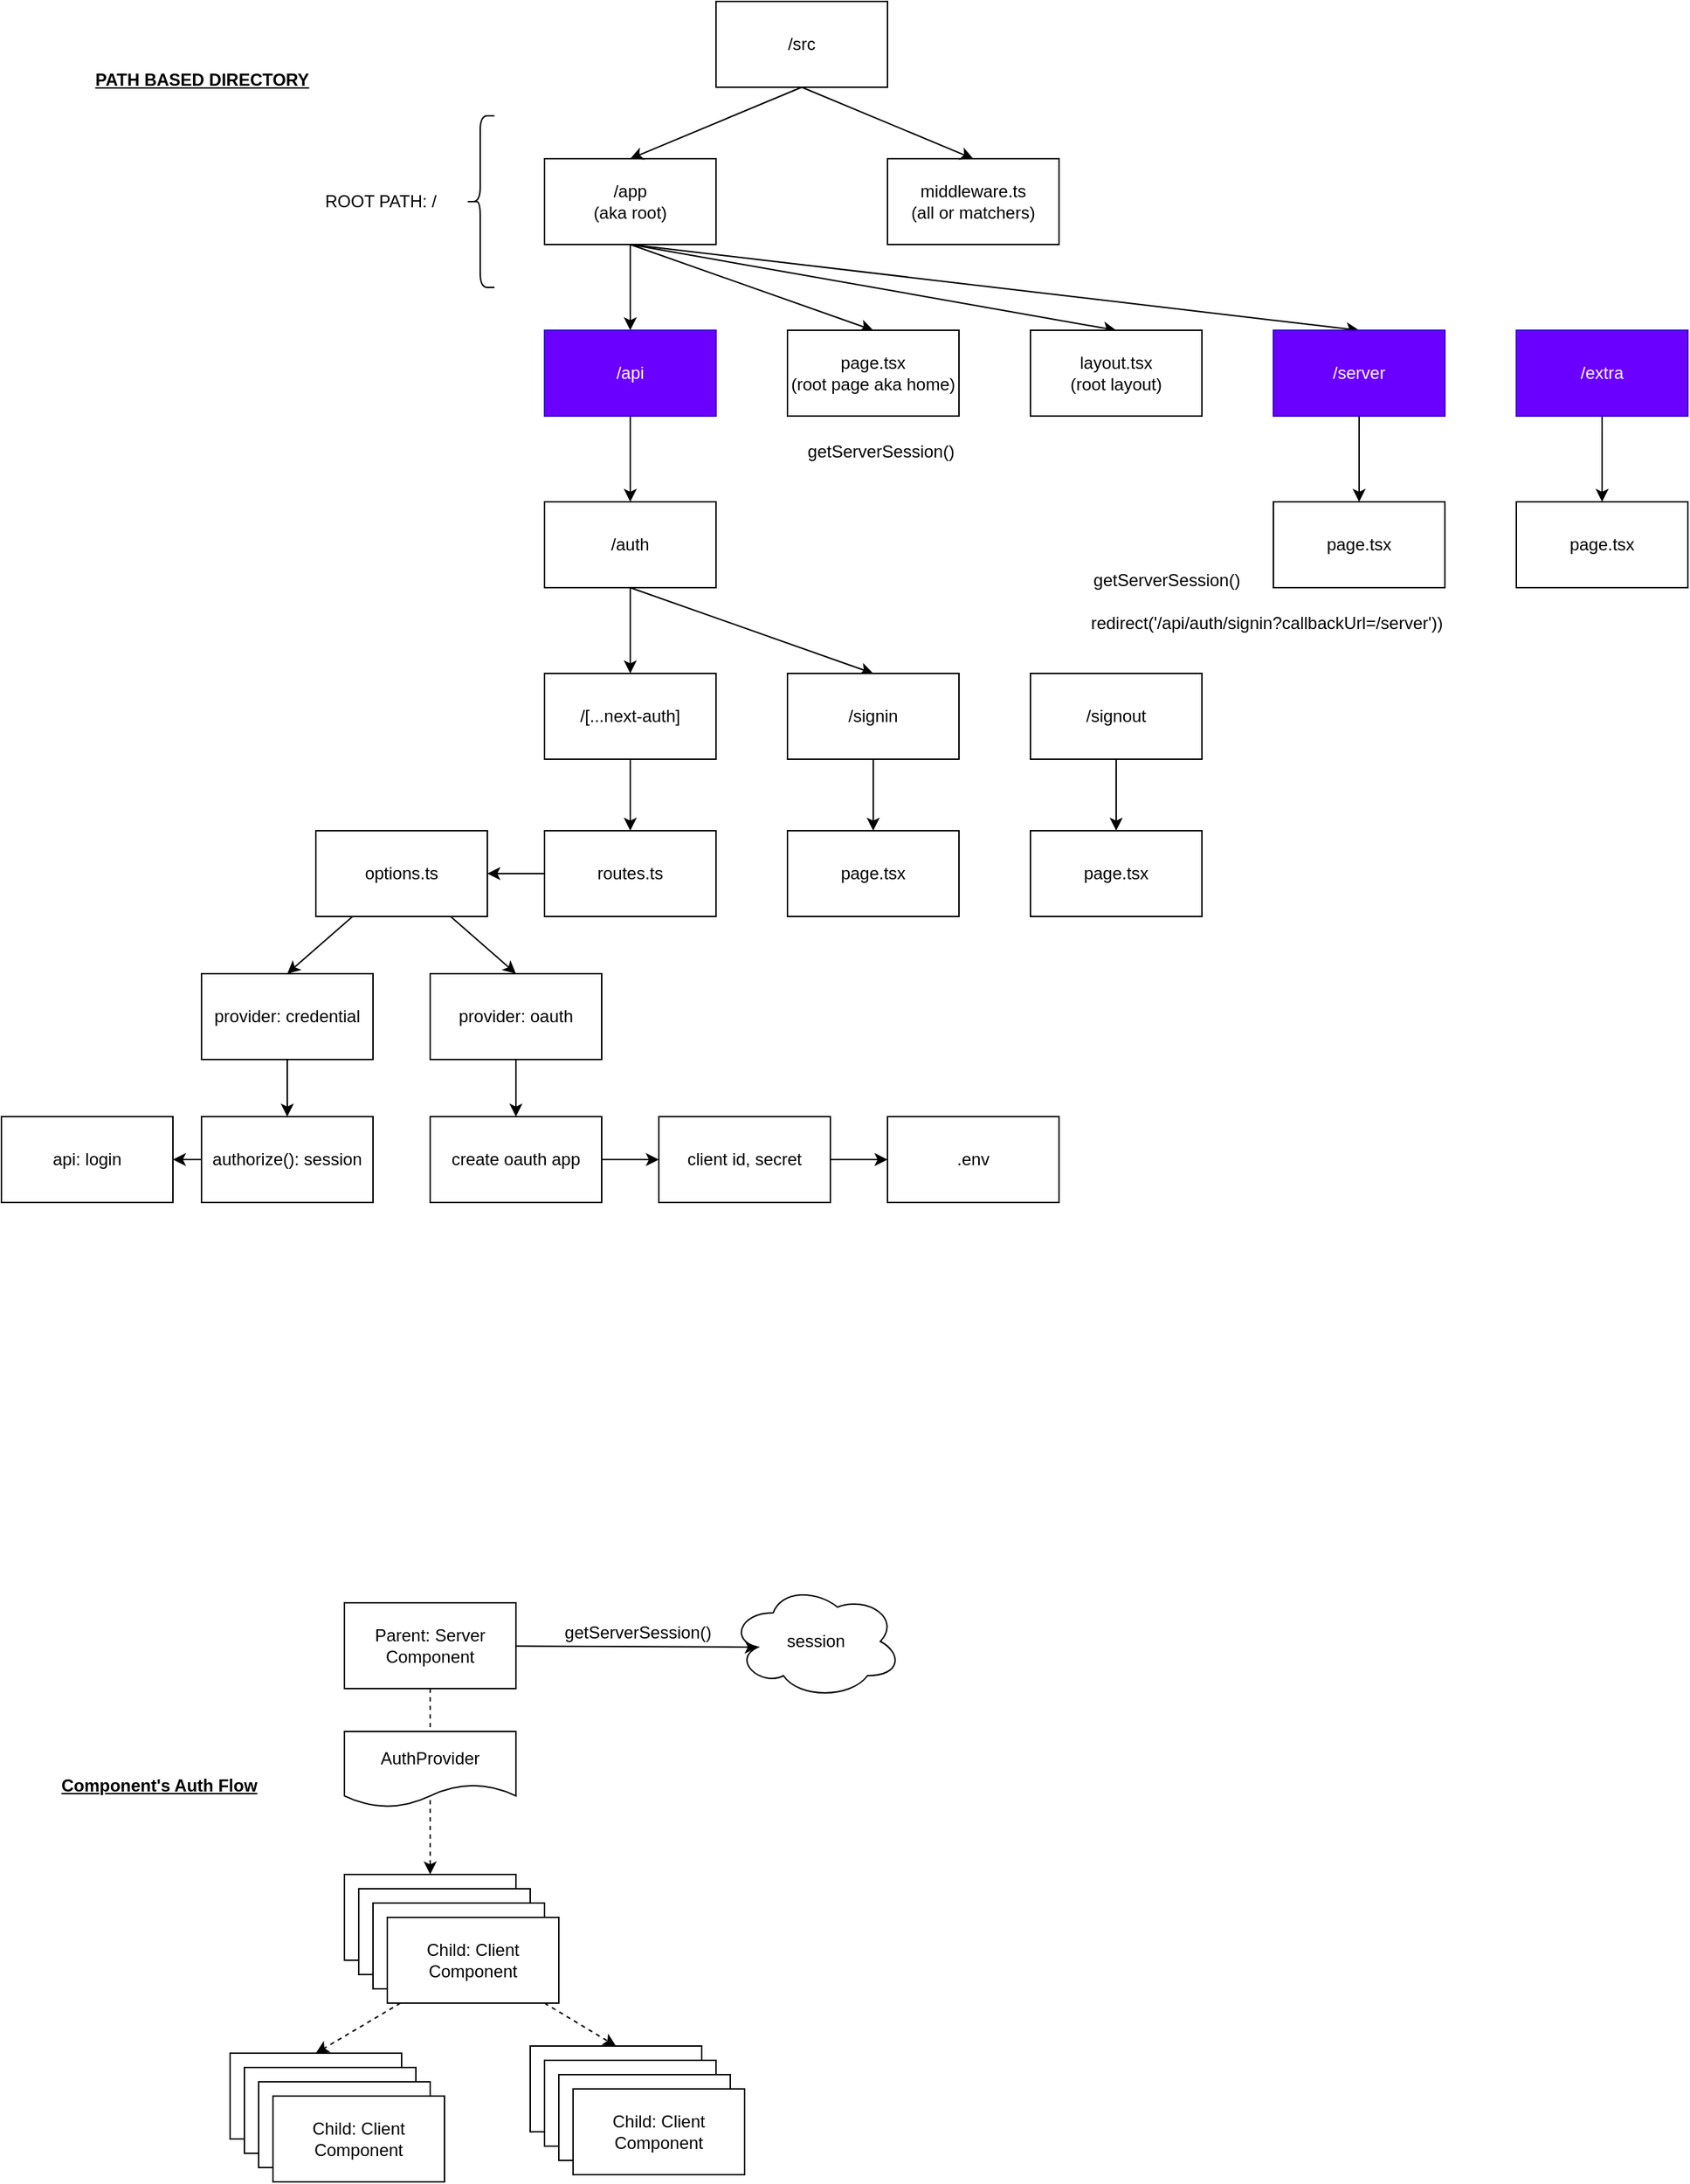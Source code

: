 <mxfile>
    <diagram id="oJe3dtEBABIRAihNMSXG" name="Page-1">
        <mxGraphModel dx="743" dy="522" grid="1" gridSize="10" guides="1" tooltips="1" connect="1" arrows="1" fold="1" page="1" pageScale="1" pageWidth="850" pageHeight="1100" math="0" shadow="0">
            <root>
                <mxCell id="0"/>
                <mxCell id="1" parent="0"/>
                <mxCell id="10" style="edgeStyle=none;html=1;" parent="1" source="2" target="3" edge="1">
                    <mxGeometry relative="1" as="geometry"/>
                </mxCell>
                <mxCell id="37" style="edgeStyle=none;html=1;entryX=0.5;entryY=0;entryDx=0;entryDy=0;exitX=0.5;exitY=1;exitDx=0;exitDy=0;" parent="1" source="2" target="26" edge="1">
                    <mxGeometry relative="1" as="geometry"/>
                </mxCell>
                <mxCell id="38" style="edgeStyle=none;html=1;exitX=0.5;exitY=1;exitDx=0;exitDy=0;entryX=0.5;entryY=0;entryDx=0;entryDy=0;" parent="1" source="2" target="27" edge="1">
                    <mxGeometry relative="1" as="geometry"/>
                </mxCell>
                <mxCell id="43" style="edgeStyle=none;html=1;exitX=0.5;exitY=1;exitDx=0;exitDy=0;entryX=0.5;entryY=0;entryDx=0;entryDy=0;" edge="1" parent="1" source="2" target="42">
                    <mxGeometry relative="1" as="geometry"/>
                </mxCell>
                <mxCell id="2" value="/app&lt;br&gt;(aka root)" style="rounded=0;whiteSpace=wrap;html=1;fontStyle=0;" parent="1" vertex="1">
                    <mxGeometry x="380" y="140" width="120" height="60" as="geometry"/>
                </mxCell>
                <mxCell id="11" style="edgeStyle=none;html=1;entryX=0.5;entryY=0;entryDx=0;entryDy=0;" parent="1" source="3" target="4" edge="1">
                    <mxGeometry relative="1" as="geometry"/>
                </mxCell>
                <mxCell id="3" value="/api" style="rounded=0;whiteSpace=wrap;html=1;fontStyle=0;fillColor=#6a00ff;fontColor=#ffffff;strokeColor=#3700CC;" parent="1" vertex="1">
                    <mxGeometry x="380" y="260" width="120" height="60" as="geometry"/>
                </mxCell>
                <mxCell id="12" style="edgeStyle=none;html=1;" parent="1" source="4" target="5" edge="1">
                    <mxGeometry relative="1" as="geometry"/>
                </mxCell>
                <mxCell id="52" style="edgeStyle=none;html=1;entryX=0.5;entryY=0;entryDx=0;entryDy=0;exitX=0.5;exitY=1;exitDx=0;exitDy=0;" edge="1" parent="1" source="4" target="49">
                    <mxGeometry relative="1" as="geometry"/>
                </mxCell>
                <mxCell id="4" value="/auth" style="rounded=0;whiteSpace=wrap;html=1;fontStyle=0" parent="1" vertex="1">
                    <mxGeometry x="380" y="380" width="120" height="60" as="geometry"/>
                </mxCell>
                <mxCell id="13" style="edgeStyle=none;html=1;exitX=0.5;exitY=1;exitDx=0;exitDy=0;entryX=0.5;entryY=0;entryDx=0;entryDy=0;" parent="1" source="5" target="7" edge="1">
                    <mxGeometry relative="1" as="geometry"/>
                </mxCell>
                <mxCell id="5" value="/[...next-auth]" style="rounded=0;whiteSpace=wrap;html=1;fontStyle=0" parent="1" vertex="1">
                    <mxGeometry x="380" y="500" width="120" height="60" as="geometry"/>
                </mxCell>
                <mxCell id="17" style="edgeStyle=none;html=1;entryX=0.5;entryY=0;entryDx=0;entryDy=0;" parent="1" source="6" target="14" edge="1">
                    <mxGeometry relative="1" as="geometry"/>
                </mxCell>
                <mxCell id="18" style="edgeStyle=none;html=1;entryX=0.5;entryY=0;entryDx=0;entryDy=0;" parent="1" source="6" target="15" edge="1">
                    <mxGeometry relative="1" as="geometry"/>
                </mxCell>
                <mxCell id="6" value="options.ts" style="rounded=0;whiteSpace=wrap;html=1;fontStyle=0" parent="1" vertex="1">
                    <mxGeometry x="220" y="610" width="120" height="60" as="geometry"/>
                </mxCell>
                <mxCell id="9" style="edgeStyle=none;html=1;entryX=1;entryY=0.5;entryDx=0;entryDy=0;" parent="1" source="7" target="6" edge="1">
                    <mxGeometry relative="1" as="geometry"/>
                </mxCell>
                <mxCell id="7" value="routes.ts" style="rounded=0;whiteSpace=wrap;html=1;fontStyle=0" parent="1" vertex="1">
                    <mxGeometry x="380" y="610" width="120" height="60" as="geometry"/>
                </mxCell>
                <mxCell id="25" style="edgeStyle=none;html=1;entryX=0.5;entryY=0;entryDx=0;entryDy=0;" parent="1" source="14" target="16" edge="1">
                    <mxGeometry relative="1" as="geometry"/>
                </mxCell>
                <mxCell id="14" value="provider: credential" style="rounded=0;whiteSpace=wrap;html=1;fontStyle=0" parent="1" vertex="1">
                    <mxGeometry x="140" y="710" width="120" height="60" as="geometry"/>
                </mxCell>
                <mxCell id="24" style="edgeStyle=none;html=1;entryX=0.5;entryY=0;entryDx=0;entryDy=0;" parent="1" source="15" target="19" edge="1">
                    <mxGeometry relative="1" as="geometry"/>
                </mxCell>
                <mxCell id="15" value="provider: oauth" style="rounded=0;whiteSpace=wrap;html=1;fontStyle=0" parent="1" vertex="1">
                    <mxGeometry x="300" y="710" width="120" height="60" as="geometry"/>
                </mxCell>
                <mxCell id="30" style="edgeStyle=none;html=1;exitX=0;exitY=0.5;exitDx=0;exitDy=0;entryX=1;entryY=0.5;entryDx=0;entryDy=0;" parent="1" source="16" target="29" edge="1">
                    <mxGeometry relative="1" as="geometry"/>
                </mxCell>
                <mxCell id="16" value="authorize(): session" style="rounded=0;whiteSpace=wrap;html=1;fontStyle=0" parent="1" vertex="1">
                    <mxGeometry x="140" y="810" width="120" height="60" as="geometry"/>
                </mxCell>
                <mxCell id="22" style="edgeStyle=none;html=1;entryX=0;entryY=0.5;entryDx=0;entryDy=0;" parent="1" source="19" target="20" edge="1">
                    <mxGeometry relative="1" as="geometry"/>
                </mxCell>
                <mxCell id="19" value="create oauth app" style="rounded=0;whiteSpace=wrap;html=1;fontStyle=0" parent="1" vertex="1">
                    <mxGeometry x="300" y="810" width="120" height="60" as="geometry"/>
                </mxCell>
                <mxCell id="23" style="edgeStyle=none;html=1;" parent="1" source="20" target="21" edge="1">
                    <mxGeometry relative="1" as="geometry"/>
                </mxCell>
                <mxCell id="20" value="client id, secret" style="rounded=0;whiteSpace=wrap;html=1;fontStyle=0" parent="1" vertex="1">
                    <mxGeometry x="460" y="810" width="120" height="60" as="geometry"/>
                </mxCell>
                <mxCell id="21" value=".env" style="rounded=0;whiteSpace=wrap;html=1;fontStyle=0" parent="1" vertex="1">
                    <mxGeometry x="620" y="810" width="120" height="60" as="geometry"/>
                </mxCell>
                <mxCell id="26" value="page.tsx&lt;br&gt;(root page aka home)" style="rounded=0;whiteSpace=wrap;html=1;fontStyle=0" parent="1" vertex="1">
                    <mxGeometry x="550" y="260" width="120" height="60" as="geometry"/>
                </mxCell>
                <mxCell id="27" value="layout.tsx&lt;br&gt;(root layout)" style="rounded=0;whiteSpace=wrap;html=1;fontStyle=0" parent="1" vertex="1">
                    <mxGeometry x="720" y="260" width="120" height="60" as="geometry"/>
                </mxCell>
                <mxCell id="29" value="api: login" style="rounded=0;whiteSpace=wrap;html=1;fontStyle=0" parent="1" vertex="1">
                    <mxGeometry y="810" width="120" height="60" as="geometry"/>
                </mxCell>
                <mxCell id="31" value="middleware.ts&lt;br&gt;(all or matchers)" style="rounded=0;whiteSpace=wrap;html=1;fontStyle=0" parent="1" vertex="1">
                    <mxGeometry x="620" y="140" width="120" height="60" as="geometry"/>
                </mxCell>
                <mxCell id="35" style="edgeStyle=none;html=1;entryX=0.5;entryY=0;entryDx=0;entryDy=0;exitX=0.5;exitY=1;exitDx=0;exitDy=0;" parent="1" source="34" target="2" edge="1">
                    <mxGeometry relative="1" as="geometry"/>
                </mxCell>
                <mxCell id="36" style="edgeStyle=none;html=1;entryX=0.5;entryY=0;entryDx=0;entryDy=0;exitX=0.5;exitY=1;exitDx=0;exitDy=0;" parent="1" source="34" target="31" edge="1">
                    <mxGeometry relative="1" as="geometry"/>
                </mxCell>
                <mxCell id="34" value="/src" style="rounded=0;whiteSpace=wrap;html=1;fontStyle=0" parent="1" vertex="1">
                    <mxGeometry x="500" y="30" width="120" height="60" as="geometry"/>
                </mxCell>
                <mxCell id="39" value="" style="shape=curlyBracket;whiteSpace=wrap;html=1;rounded=1;labelPosition=left;verticalLabelPosition=middle;align=right;verticalAlign=middle;" parent="1" vertex="1">
                    <mxGeometry x="325" y="110" width="20" height="120" as="geometry"/>
                </mxCell>
                <mxCell id="40" value="ROOT PATH: /" style="text;html=1;align=center;verticalAlign=middle;resizable=0;points=[];autosize=1;strokeColor=none;fillColor=none;" parent="1" vertex="1">
                    <mxGeometry x="215" y="155" width="100" height="30" as="geometry"/>
                </mxCell>
                <mxCell id="41" value="getServerSession()" style="text;html=1;align=center;verticalAlign=middle;resizable=0;points=[];autosize=1;strokeColor=none;fillColor=none;" vertex="1" parent="1">
                    <mxGeometry x="550" y="330" width="130" height="30" as="geometry"/>
                </mxCell>
                <mxCell id="46" style="edgeStyle=none;html=1;entryX=0.5;entryY=0;entryDx=0;entryDy=0;" edge="1" parent="1" source="42" target="44">
                    <mxGeometry relative="1" as="geometry"/>
                </mxCell>
                <mxCell id="42" value="/server" style="rounded=0;whiteSpace=wrap;html=1;fontStyle=0;fillColor=#6a00ff;fontColor=#ffffff;strokeColor=#3700CC;" vertex="1" parent="1">
                    <mxGeometry x="890" y="260" width="120" height="60" as="geometry"/>
                </mxCell>
                <mxCell id="44" value="page.tsx" style="rounded=0;whiteSpace=wrap;html=1;fontStyle=0" vertex="1" parent="1">
                    <mxGeometry x="890" y="380" width="120" height="60" as="geometry"/>
                </mxCell>
                <mxCell id="47" value="redirect('/api/auth/signin?callbackUrl=/server'))" style="text;html=1;align=center;verticalAlign=middle;resizable=0;points=[];autosize=1;strokeColor=none;fillColor=none;" vertex="1" parent="1">
                    <mxGeometry x="750" y="450" width="270" height="30" as="geometry"/>
                </mxCell>
                <mxCell id="48" value="getServerSession()" style="text;html=1;align=center;verticalAlign=middle;resizable=0;points=[];autosize=1;strokeColor=none;fillColor=none;" vertex="1" parent="1">
                    <mxGeometry x="750" y="420" width="130" height="30" as="geometry"/>
                </mxCell>
                <mxCell id="51" style="edgeStyle=none;html=1;entryX=0.5;entryY=0;entryDx=0;entryDy=0;" edge="1" parent="1" source="49" target="50">
                    <mxGeometry relative="1" as="geometry"/>
                </mxCell>
                <mxCell id="49" value="/signin" style="rounded=0;whiteSpace=wrap;html=1;fontStyle=0" vertex="1" parent="1">
                    <mxGeometry x="550" y="500" width="120" height="60" as="geometry"/>
                </mxCell>
                <mxCell id="50" value="page.tsx" style="rounded=0;whiteSpace=wrap;html=1;fontStyle=0" vertex="1" parent="1">
                    <mxGeometry x="550" y="610" width="120" height="60" as="geometry"/>
                </mxCell>
                <mxCell id="55" style="edgeStyle=none;html=1;" edge="1" parent="1" source="53" target="54">
                    <mxGeometry relative="1" as="geometry"/>
                </mxCell>
                <mxCell id="53" value="/extra" style="rounded=0;whiteSpace=wrap;html=1;fontStyle=0;fillColor=#6a00ff;fontColor=#ffffff;strokeColor=#3700CC;" vertex="1" parent="1">
                    <mxGeometry x="1060" y="260" width="120" height="60" as="geometry"/>
                </mxCell>
                <mxCell id="54" value="page.tsx" style="rounded=0;whiteSpace=wrap;html=1;fontStyle=0" vertex="1" parent="1">
                    <mxGeometry x="1060" y="380" width="120" height="60" as="geometry"/>
                </mxCell>
                <mxCell id="58" style="edgeStyle=none;html=1;exitX=0.5;exitY=1;exitDx=0;exitDy=0;entryX=0.5;entryY=0;entryDx=0;entryDy=0;" edge="1" parent="1" source="56" target="57">
                    <mxGeometry relative="1" as="geometry"/>
                </mxCell>
                <mxCell id="56" value="/signout" style="rounded=0;whiteSpace=wrap;html=1;fontStyle=0" vertex="1" parent="1">
                    <mxGeometry x="720" y="500" width="120" height="60" as="geometry"/>
                </mxCell>
                <mxCell id="57" value="page.tsx" style="rounded=0;whiteSpace=wrap;html=1;fontStyle=0" vertex="1" parent="1">
                    <mxGeometry x="720" y="610" width="120" height="60" as="geometry"/>
                </mxCell>
                <mxCell id="61" style="edgeStyle=none;html=1;dashed=1;" edge="1" parent="1" source="59" target="60">
                    <mxGeometry relative="1" as="geometry"/>
                </mxCell>
                <mxCell id="70" style="edgeStyle=none;html=1;entryX=0.16;entryY=0.55;entryDx=0;entryDy=0;entryPerimeter=0;" edge="1" parent="1" source="59" target="69">
                    <mxGeometry relative="1" as="geometry"/>
                </mxCell>
                <mxCell id="59" value="Parent: Server Component" style="rounded=0;whiteSpace=wrap;html=1;fontStyle=0" vertex="1" parent="1">
                    <mxGeometry x="240" y="1150" width="120" height="60" as="geometry"/>
                </mxCell>
                <mxCell id="60" value="Child: Client Component" style="rounded=0;whiteSpace=wrap;html=1;fontStyle=0" vertex="1" parent="1">
                    <mxGeometry x="240" y="1340" width="120" height="60" as="geometry"/>
                </mxCell>
                <mxCell id="63" value="getServerSession()" style="text;html=1;align=center;verticalAlign=middle;resizable=0;points=[];autosize=1;strokeColor=none;fillColor=none;" vertex="1" parent="1">
                    <mxGeometry x="380" y="1156" width="130" height="30" as="geometry"/>
                </mxCell>
                <mxCell id="65" value="Component's Auth Flow" style="text;html=1;align=center;verticalAlign=middle;resizable=0;points=[];autosize=1;strokeColor=none;fillColor=none;fontStyle=5" vertex="1" parent="1">
                    <mxGeometry x="30" y="1263" width="160" height="30" as="geometry"/>
                </mxCell>
                <mxCell id="67" value="PATH BASED DIRECTORY" style="text;html=1;align=center;verticalAlign=middle;resizable=0;points=[];autosize=1;strokeColor=none;fillColor=none;fontStyle=5" vertex="1" parent="1">
                    <mxGeometry x="55" y="70" width="170" height="30" as="geometry"/>
                </mxCell>
                <mxCell id="69" value="session" style="ellipse;shape=cloud;whiteSpace=wrap;html=1;" vertex="1" parent="1">
                    <mxGeometry x="510" y="1137" width="120" height="80" as="geometry"/>
                </mxCell>
                <mxCell id="71" value="AuthProvider" style="shape=document;whiteSpace=wrap;html=1;boundedLbl=1;" vertex="1" parent="1">
                    <mxGeometry x="240" y="1240" width="120" height="53" as="geometry"/>
                </mxCell>
                <mxCell id="72" value="Child: Client Component" style="rounded=0;whiteSpace=wrap;html=1;fontStyle=0" vertex="1" parent="1">
                    <mxGeometry x="250" y="1350" width="120" height="60" as="geometry"/>
                </mxCell>
                <mxCell id="73" value="Child: Client Component" style="rounded=0;whiteSpace=wrap;html=1;fontStyle=0" vertex="1" parent="1">
                    <mxGeometry x="260" y="1360" width="120" height="60" as="geometry"/>
                </mxCell>
                <mxCell id="83" style="edgeStyle=none;html=1;entryX=0.5;entryY=0;entryDx=0;entryDy=0;dashed=1;" edge="1" parent="1" source="74" target="79">
                    <mxGeometry relative="1" as="geometry"/>
                </mxCell>
                <mxCell id="84" style="edgeStyle=none;html=1;entryX=0.5;entryY=0;entryDx=0;entryDy=0;dashed=1;" edge="1" parent="1" source="74" target="75">
                    <mxGeometry relative="1" as="geometry"/>
                </mxCell>
                <mxCell id="74" value="Child: Client Component" style="rounded=0;whiteSpace=wrap;html=1;fontStyle=0" vertex="1" parent="1">
                    <mxGeometry x="270" y="1370" width="120" height="60" as="geometry"/>
                </mxCell>
                <mxCell id="75" value="Child: Client Component" style="rounded=0;whiteSpace=wrap;html=1;fontStyle=0" vertex="1" parent="1">
                    <mxGeometry x="370" y="1460" width="120" height="60" as="geometry"/>
                </mxCell>
                <mxCell id="76" value="Child: Client Component" style="rounded=0;whiteSpace=wrap;html=1;fontStyle=0" vertex="1" parent="1">
                    <mxGeometry x="380" y="1470" width="120" height="60" as="geometry"/>
                </mxCell>
                <mxCell id="77" value="Child: Client Component" style="rounded=0;whiteSpace=wrap;html=1;fontStyle=0" vertex="1" parent="1">
                    <mxGeometry x="390" y="1480" width="120" height="60" as="geometry"/>
                </mxCell>
                <mxCell id="78" value="Child: Client Component" style="rounded=0;whiteSpace=wrap;html=1;fontStyle=0" vertex="1" parent="1">
                    <mxGeometry x="400" y="1490" width="120" height="60" as="geometry"/>
                </mxCell>
                <mxCell id="79" value="Child: Client Component" style="rounded=0;whiteSpace=wrap;html=1;fontStyle=0" vertex="1" parent="1">
                    <mxGeometry x="160" y="1465" width="120" height="60" as="geometry"/>
                </mxCell>
                <mxCell id="80" value="Child: Client Component" style="rounded=0;whiteSpace=wrap;html=1;fontStyle=0" vertex="1" parent="1">
                    <mxGeometry x="170" y="1475" width="120" height="60" as="geometry"/>
                </mxCell>
                <mxCell id="81" value="Child: Client Component" style="rounded=0;whiteSpace=wrap;html=1;fontStyle=0" vertex="1" parent="1">
                    <mxGeometry x="180" y="1485" width="120" height="60" as="geometry"/>
                </mxCell>
                <mxCell id="82" value="Child: Client Component" style="rounded=0;whiteSpace=wrap;html=1;fontStyle=0" vertex="1" parent="1">
                    <mxGeometry x="190" y="1495" width="120" height="60" as="geometry"/>
                </mxCell>
            </root>
        </mxGraphModel>
    </diagram>
</mxfile>